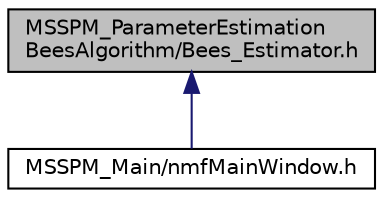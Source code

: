 digraph "MSSPM_ParameterEstimationBeesAlgorithm/Bees_Estimator.h"
{
 // LATEX_PDF_SIZE
  edge [fontname="Helvetica",fontsize="10",labelfontname="Helvetica",labelfontsize="10"];
  node [fontname="Helvetica",fontsize="10",shape=record];
  Node1 [label="MSSPM_ParameterEstimation\lBeesAlgorithm/Bees_Estimator.h",height=0.2,width=0.4,color="black", fillcolor="grey75", style="filled", fontcolor="black",tooltip="Class definition for the Bees_Estimator API."];
  Node1 -> Node2 [dir="back",color="midnightblue",fontsize="10",style="solid",fontname="Helvetica"];
  Node2 [label="MSSPM_Main/nmfMainWindow.h",height=0.2,width=0.4,color="black", fillcolor="white", style="filled",URL="$nmf_main_window_8h.html",tooltip="GUI definition for the main nmfMainWindow MSSPM Application class."];
}
